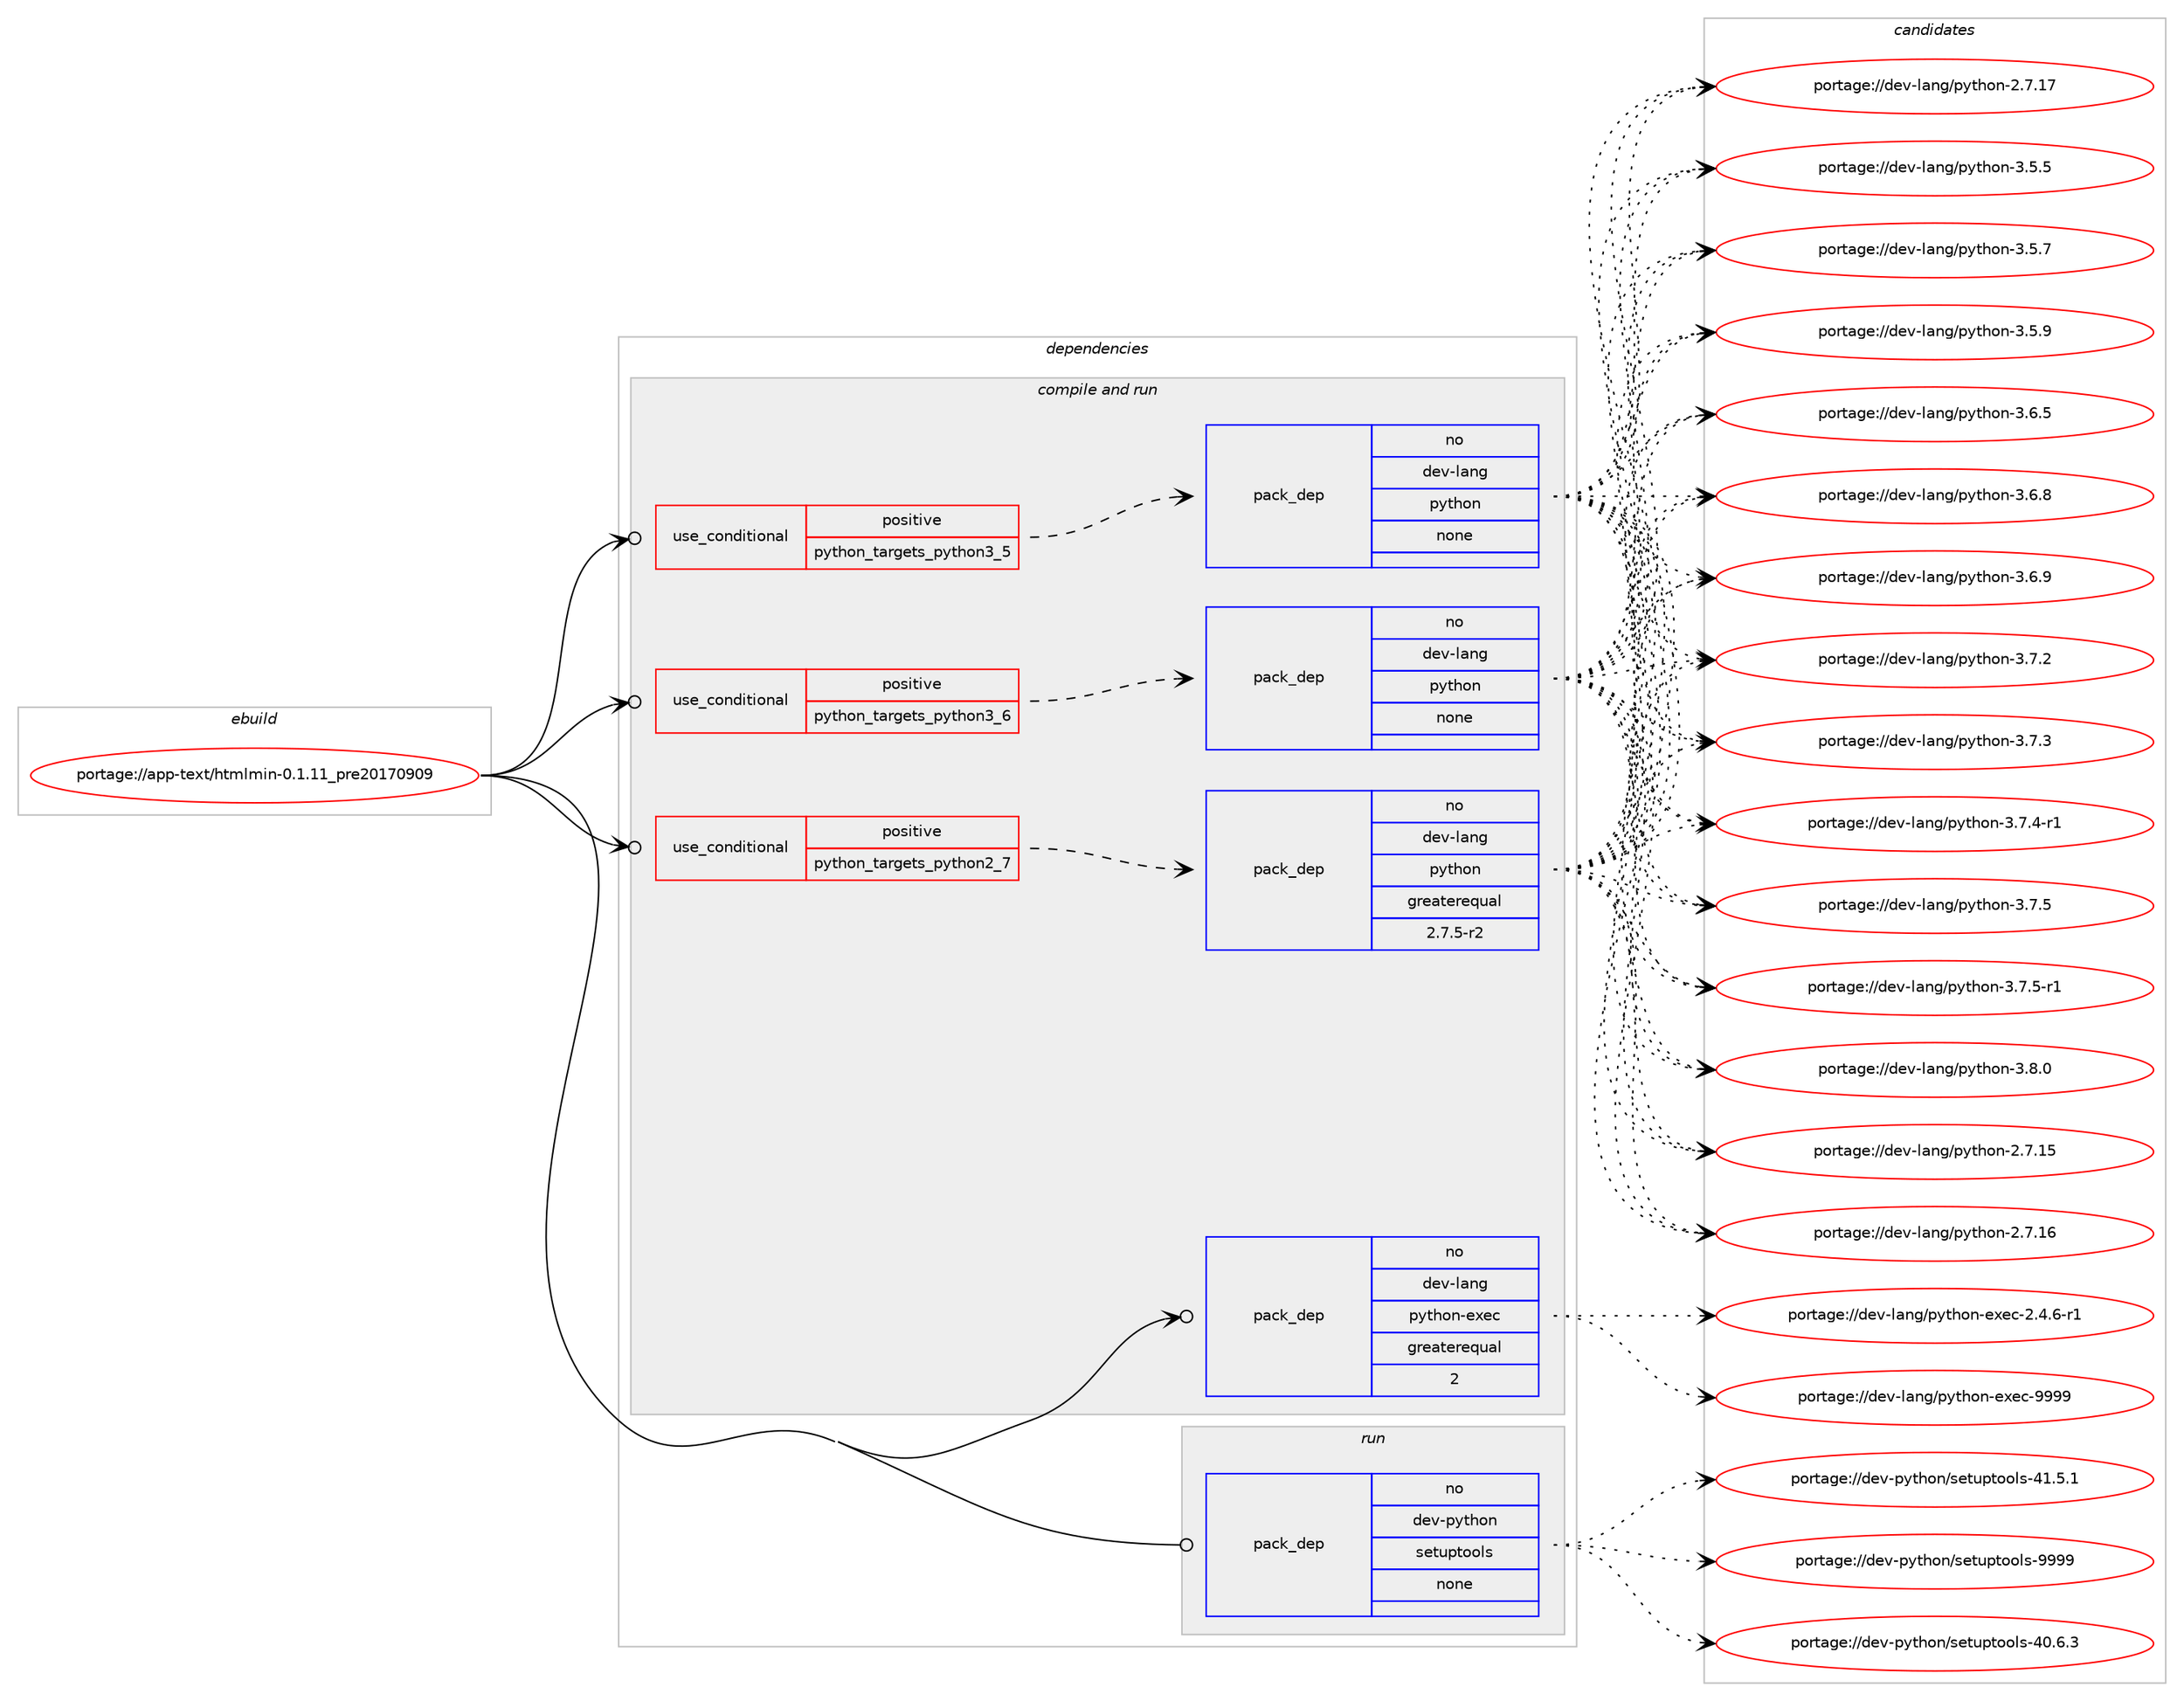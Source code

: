 digraph prolog {

# *************
# Graph options
# *************

newrank=true;
concentrate=true;
compound=true;
graph [rankdir=LR,fontname=Helvetica,fontsize=10,ranksep=1.5];#, ranksep=2.5, nodesep=0.2];
edge  [arrowhead=vee];
node  [fontname=Helvetica,fontsize=10];

# **********
# The ebuild
# **********

subgraph cluster_leftcol {
color=gray;
rank=same;
label=<<i>ebuild</i>>;
id [label="portage://app-text/htmlmin-0.1.11_pre20170909", color=red, width=4, href="../app-text/htmlmin-0.1.11_pre20170909.svg"];
}

# ****************
# The dependencies
# ****************

subgraph cluster_midcol {
color=gray;
label=<<i>dependencies</i>>;
subgraph cluster_compile {
fillcolor="#eeeeee";
style=filled;
label=<<i>compile</i>>;
}
subgraph cluster_compileandrun {
fillcolor="#eeeeee";
style=filled;
label=<<i>compile and run</i>>;
subgraph cond10925 {
dependency44772 [label=<<TABLE BORDER="0" CELLBORDER="1" CELLSPACING="0" CELLPADDING="4"><TR><TD ROWSPAN="3" CELLPADDING="10">use_conditional</TD></TR><TR><TD>positive</TD></TR><TR><TD>python_targets_python2_7</TD></TR></TABLE>>, shape=none, color=red];
subgraph pack33089 {
dependency44773 [label=<<TABLE BORDER="0" CELLBORDER="1" CELLSPACING="0" CELLPADDING="4" WIDTH="220"><TR><TD ROWSPAN="6" CELLPADDING="30">pack_dep</TD></TR><TR><TD WIDTH="110">no</TD></TR><TR><TD>dev-lang</TD></TR><TR><TD>python</TD></TR><TR><TD>greaterequal</TD></TR><TR><TD>2.7.5-r2</TD></TR></TABLE>>, shape=none, color=blue];
}
dependency44772:e -> dependency44773:w [weight=20,style="dashed",arrowhead="vee"];
}
id:e -> dependency44772:w [weight=20,style="solid",arrowhead="odotvee"];
subgraph cond10926 {
dependency44774 [label=<<TABLE BORDER="0" CELLBORDER="1" CELLSPACING="0" CELLPADDING="4"><TR><TD ROWSPAN="3" CELLPADDING="10">use_conditional</TD></TR><TR><TD>positive</TD></TR><TR><TD>python_targets_python3_5</TD></TR></TABLE>>, shape=none, color=red];
subgraph pack33090 {
dependency44775 [label=<<TABLE BORDER="0" CELLBORDER="1" CELLSPACING="0" CELLPADDING="4" WIDTH="220"><TR><TD ROWSPAN="6" CELLPADDING="30">pack_dep</TD></TR><TR><TD WIDTH="110">no</TD></TR><TR><TD>dev-lang</TD></TR><TR><TD>python</TD></TR><TR><TD>none</TD></TR><TR><TD></TD></TR></TABLE>>, shape=none, color=blue];
}
dependency44774:e -> dependency44775:w [weight=20,style="dashed",arrowhead="vee"];
}
id:e -> dependency44774:w [weight=20,style="solid",arrowhead="odotvee"];
subgraph cond10927 {
dependency44776 [label=<<TABLE BORDER="0" CELLBORDER="1" CELLSPACING="0" CELLPADDING="4"><TR><TD ROWSPAN="3" CELLPADDING="10">use_conditional</TD></TR><TR><TD>positive</TD></TR><TR><TD>python_targets_python3_6</TD></TR></TABLE>>, shape=none, color=red];
subgraph pack33091 {
dependency44777 [label=<<TABLE BORDER="0" CELLBORDER="1" CELLSPACING="0" CELLPADDING="4" WIDTH="220"><TR><TD ROWSPAN="6" CELLPADDING="30">pack_dep</TD></TR><TR><TD WIDTH="110">no</TD></TR><TR><TD>dev-lang</TD></TR><TR><TD>python</TD></TR><TR><TD>none</TD></TR><TR><TD></TD></TR></TABLE>>, shape=none, color=blue];
}
dependency44776:e -> dependency44777:w [weight=20,style="dashed",arrowhead="vee"];
}
id:e -> dependency44776:w [weight=20,style="solid",arrowhead="odotvee"];
subgraph pack33092 {
dependency44778 [label=<<TABLE BORDER="0" CELLBORDER="1" CELLSPACING="0" CELLPADDING="4" WIDTH="220"><TR><TD ROWSPAN="6" CELLPADDING="30">pack_dep</TD></TR><TR><TD WIDTH="110">no</TD></TR><TR><TD>dev-lang</TD></TR><TR><TD>python-exec</TD></TR><TR><TD>greaterequal</TD></TR><TR><TD>2</TD></TR></TABLE>>, shape=none, color=blue];
}
id:e -> dependency44778:w [weight=20,style="solid",arrowhead="odotvee"];
}
subgraph cluster_run {
fillcolor="#eeeeee";
style=filled;
label=<<i>run</i>>;
subgraph pack33093 {
dependency44779 [label=<<TABLE BORDER="0" CELLBORDER="1" CELLSPACING="0" CELLPADDING="4" WIDTH="220"><TR><TD ROWSPAN="6" CELLPADDING="30">pack_dep</TD></TR><TR><TD WIDTH="110">no</TD></TR><TR><TD>dev-python</TD></TR><TR><TD>setuptools</TD></TR><TR><TD>none</TD></TR><TR><TD></TD></TR></TABLE>>, shape=none, color=blue];
}
id:e -> dependency44779:w [weight=20,style="solid",arrowhead="odot"];
}
}

# **************
# The candidates
# **************

subgraph cluster_choices {
rank=same;
color=gray;
label=<<i>candidates</i>>;

subgraph choice33089 {
color=black;
nodesep=1;
choiceportage10010111845108971101034711212111610411111045504655464953 [label="portage://dev-lang/python-2.7.15", color=red, width=4,href="../dev-lang/python-2.7.15.svg"];
choiceportage10010111845108971101034711212111610411111045504655464954 [label="portage://dev-lang/python-2.7.16", color=red, width=4,href="../dev-lang/python-2.7.16.svg"];
choiceportage10010111845108971101034711212111610411111045504655464955 [label="portage://dev-lang/python-2.7.17", color=red, width=4,href="../dev-lang/python-2.7.17.svg"];
choiceportage100101118451089711010347112121116104111110455146534653 [label="portage://dev-lang/python-3.5.5", color=red, width=4,href="../dev-lang/python-3.5.5.svg"];
choiceportage100101118451089711010347112121116104111110455146534655 [label="portage://dev-lang/python-3.5.7", color=red, width=4,href="../dev-lang/python-3.5.7.svg"];
choiceportage100101118451089711010347112121116104111110455146534657 [label="portage://dev-lang/python-3.5.9", color=red, width=4,href="../dev-lang/python-3.5.9.svg"];
choiceportage100101118451089711010347112121116104111110455146544653 [label="portage://dev-lang/python-3.6.5", color=red, width=4,href="../dev-lang/python-3.6.5.svg"];
choiceportage100101118451089711010347112121116104111110455146544656 [label="portage://dev-lang/python-3.6.8", color=red, width=4,href="../dev-lang/python-3.6.8.svg"];
choiceportage100101118451089711010347112121116104111110455146544657 [label="portage://dev-lang/python-3.6.9", color=red, width=4,href="../dev-lang/python-3.6.9.svg"];
choiceportage100101118451089711010347112121116104111110455146554650 [label="portage://dev-lang/python-3.7.2", color=red, width=4,href="../dev-lang/python-3.7.2.svg"];
choiceportage100101118451089711010347112121116104111110455146554651 [label="portage://dev-lang/python-3.7.3", color=red, width=4,href="../dev-lang/python-3.7.3.svg"];
choiceportage1001011184510897110103471121211161041111104551465546524511449 [label="portage://dev-lang/python-3.7.4-r1", color=red, width=4,href="../dev-lang/python-3.7.4-r1.svg"];
choiceportage100101118451089711010347112121116104111110455146554653 [label="portage://dev-lang/python-3.7.5", color=red, width=4,href="../dev-lang/python-3.7.5.svg"];
choiceportage1001011184510897110103471121211161041111104551465546534511449 [label="portage://dev-lang/python-3.7.5-r1", color=red, width=4,href="../dev-lang/python-3.7.5-r1.svg"];
choiceportage100101118451089711010347112121116104111110455146564648 [label="portage://dev-lang/python-3.8.0", color=red, width=4,href="../dev-lang/python-3.8.0.svg"];
dependency44773:e -> choiceportage10010111845108971101034711212111610411111045504655464953:w [style=dotted,weight="100"];
dependency44773:e -> choiceportage10010111845108971101034711212111610411111045504655464954:w [style=dotted,weight="100"];
dependency44773:e -> choiceportage10010111845108971101034711212111610411111045504655464955:w [style=dotted,weight="100"];
dependency44773:e -> choiceportage100101118451089711010347112121116104111110455146534653:w [style=dotted,weight="100"];
dependency44773:e -> choiceportage100101118451089711010347112121116104111110455146534655:w [style=dotted,weight="100"];
dependency44773:e -> choiceportage100101118451089711010347112121116104111110455146534657:w [style=dotted,weight="100"];
dependency44773:e -> choiceportage100101118451089711010347112121116104111110455146544653:w [style=dotted,weight="100"];
dependency44773:e -> choiceportage100101118451089711010347112121116104111110455146544656:w [style=dotted,weight="100"];
dependency44773:e -> choiceportage100101118451089711010347112121116104111110455146544657:w [style=dotted,weight="100"];
dependency44773:e -> choiceportage100101118451089711010347112121116104111110455146554650:w [style=dotted,weight="100"];
dependency44773:e -> choiceportage100101118451089711010347112121116104111110455146554651:w [style=dotted,weight="100"];
dependency44773:e -> choiceportage1001011184510897110103471121211161041111104551465546524511449:w [style=dotted,weight="100"];
dependency44773:e -> choiceportage100101118451089711010347112121116104111110455146554653:w [style=dotted,weight="100"];
dependency44773:e -> choiceportage1001011184510897110103471121211161041111104551465546534511449:w [style=dotted,weight="100"];
dependency44773:e -> choiceportage100101118451089711010347112121116104111110455146564648:w [style=dotted,weight="100"];
}
subgraph choice33090 {
color=black;
nodesep=1;
choiceportage10010111845108971101034711212111610411111045504655464953 [label="portage://dev-lang/python-2.7.15", color=red, width=4,href="../dev-lang/python-2.7.15.svg"];
choiceportage10010111845108971101034711212111610411111045504655464954 [label="portage://dev-lang/python-2.7.16", color=red, width=4,href="../dev-lang/python-2.7.16.svg"];
choiceportage10010111845108971101034711212111610411111045504655464955 [label="portage://dev-lang/python-2.7.17", color=red, width=4,href="../dev-lang/python-2.7.17.svg"];
choiceportage100101118451089711010347112121116104111110455146534653 [label="portage://dev-lang/python-3.5.5", color=red, width=4,href="../dev-lang/python-3.5.5.svg"];
choiceportage100101118451089711010347112121116104111110455146534655 [label="portage://dev-lang/python-3.5.7", color=red, width=4,href="../dev-lang/python-3.5.7.svg"];
choiceportage100101118451089711010347112121116104111110455146534657 [label="portage://dev-lang/python-3.5.9", color=red, width=4,href="../dev-lang/python-3.5.9.svg"];
choiceportage100101118451089711010347112121116104111110455146544653 [label="portage://dev-lang/python-3.6.5", color=red, width=4,href="../dev-lang/python-3.6.5.svg"];
choiceportage100101118451089711010347112121116104111110455146544656 [label="portage://dev-lang/python-3.6.8", color=red, width=4,href="../dev-lang/python-3.6.8.svg"];
choiceportage100101118451089711010347112121116104111110455146544657 [label="portage://dev-lang/python-3.6.9", color=red, width=4,href="../dev-lang/python-3.6.9.svg"];
choiceportage100101118451089711010347112121116104111110455146554650 [label="portage://dev-lang/python-3.7.2", color=red, width=4,href="../dev-lang/python-3.7.2.svg"];
choiceportage100101118451089711010347112121116104111110455146554651 [label="portage://dev-lang/python-3.7.3", color=red, width=4,href="../dev-lang/python-3.7.3.svg"];
choiceportage1001011184510897110103471121211161041111104551465546524511449 [label="portage://dev-lang/python-3.7.4-r1", color=red, width=4,href="../dev-lang/python-3.7.4-r1.svg"];
choiceportage100101118451089711010347112121116104111110455146554653 [label="portage://dev-lang/python-3.7.5", color=red, width=4,href="../dev-lang/python-3.7.5.svg"];
choiceportage1001011184510897110103471121211161041111104551465546534511449 [label="portage://dev-lang/python-3.7.5-r1", color=red, width=4,href="../dev-lang/python-3.7.5-r1.svg"];
choiceportage100101118451089711010347112121116104111110455146564648 [label="portage://dev-lang/python-3.8.0", color=red, width=4,href="../dev-lang/python-3.8.0.svg"];
dependency44775:e -> choiceportage10010111845108971101034711212111610411111045504655464953:w [style=dotted,weight="100"];
dependency44775:e -> choiceportage10010111845108971101034711212111610411111045504655464954:w [style=dotted,weight="100"];
dependency44775:e -> choiceportage10010111845108971101034711212111610411111045504655464955:w [style=dotted,weight="100"];
dependency44775:e -> choiceportage100101118451089711010347112121116104111110455146534653:w [style=dotted,weight="100"];
dependency44775:e -> choiceportage100101118451089711010347112121116104111110455146534655:w [style=dotted,weight="100"];
dependency44775:e -> choiceportage100101118451089711010347112121116104111110455146534657:w [style=dotted,weight="100"];
dependency44775:e -> choiceportage100101118451089711010347112121116104111110455146544653:w [style=dotted,weight="100"];
dependency44775:e -> choiceportage100101118451089711010347112121116104111110455146544656:w [style=dotted,weight="100"];
dependency44775:e -> choiceportage100101118451089711010347112121116104111110455146544657:w [style=dotted,weight="100"];
dependency44775:e -> choiceportage100101118451089711010347112121116104111110455146554650:w [style=dotted,weight="100"];
dependency44775:e -> choiceportage100101118451089711010347112121116104111110455146554651:w [style=dotted,weight="100"];
dependency44775:e -> choiceportage1001011184510897110103471121211161041111104551465546524511449:w [style=dotted,weight="100"];
dependency44775:e -> choiceportage100101118451089711010347112121116104111110455146554653:w [style=dotted,weight="100"];
dependency44775:e -> choiceportage1001011184510897110103471121211161041111104551465546534511449:w [style=dotted,weight="100"];
dependency44775:e -> choiceportage100101118451089711010347112121116104111110455146564648:w [style=dotted,weight="100"];
}
subgraph choice33091 {
color=black;
nodesep=1;
choiceportage10010111845108971101034711212111610411111045504655464953 [label="portage://dev-lang/python-2.7.15", color=red, width=4,href="../dev-lang/python-2.7.15.svg"];
choiceportage10010111845108971101034711212111610411111045504655464954 [label="portage://dev-lang/python-2.7.16", color=red, width=4,href="../dev-lang/python-2.7.16.svg"];
choiceportage10010111845108971101034711212111610411111045504655464955 [label="portage://dev-lang/python-2.7.17", color=red, width=4,href="../dev-lang/python-2.7.17.svg"];
choiceportage100101118451089711010347112121116104111110455146534653 [label="portage://dev-lang/python-3.5.5", color=red, width=4,href="../dev-lang/python-3.5.5.svg"];
choiceportage100101118451089711010347112121116104111110455146534655 [label="portage://dev-lang/python-3.5.7", color=red, width=4,href="../dev-lang/python-3.5.7.svg"];
choiceportage100101118451089711010347112121116104111110455146534657 [label="portage://dev-lang/python-3.5.9", color=red, width=4,href="../dev-lang/python-3.5.9.svg"];
choiceportage100101118451089711010347112121116104111110455146544653 [label="portage://dev-lang/python-3.6.5", color=red, width=4,href="../dev-lang/python-3.6.5.svg"];
choiceportage100101118451089711010347112121116104111110455146544656 [label="portage://dev-lang/python-3.6.8", color=red, width=4,href="../dev-lang/python-3.6.8.svg"];
choiceportage100101118451089711010347112121116104111110455146544657 [label="portage://dev-lang/python-3.6.9", color=red, width=4,href="../dev-lang/python-3.6.9.svg"];
choiceportage100101118451089711010347112121116104111110455146554650 [label="portage://dev-lang/python-3.7.2", color=red, width=4,href="../dev-lang/python-3.7.2.svg"];
choiceportage100101118451089711010347112121116104111110455146554651 [label="portage://dev-lang/python-3.7.3", color=red, width=4,href="../dev-lang/python-3.7.3.svg"];
choiceportage1001011184510897110103471121211161041111104551465546524511449 [label="portage://dev-lang/python-3.7.4-r1", color=red, width=4,href="../dev-lang/python-3.7.4-r1.svg"];
choiceportage100101118451089711010347112121116104111110455146554653 [label="portage://dev-lang/python-3.7.5", color=red, width=4,href="../dev-lang/python-3.7.5.svg"];
choiceportage1001011184510897110103471121211161041111104551465546534511449 [label="portage://dev-lang/python-3.7.5-r1", color=red, width=4,href="../dev-lang/python-3.7.5-r1.svg"];
choiceportage100101118451089711010347112121116104111110455146564648 [label="portage://dev-lang/python-3.8.0", color=red, width=4,href="../dev-lang/python-3.8.0.svg"];
dependency44777:e -> choiceportage10010111845108971101034711212111610411111045504655464953:w [style=dotted,weight="100"];
dependency44777:e -> choiceportage10010111845108971101034711212111610411111045504655464954:w [style=dotted,weight="100"];
dependency44777:e -> choiceportage10010111845108971101034711212111610411111045504655464955:w [style=dotted,weight="100"];
dependency44777:e -> choiceportage100101118451089711010347112121116104111110455146534653:w [style=dotted,weight="100"];
dependency44777:e -> choiceportage100101118451089711010347112121116104111110455146534655:w [style=dotted,weight="100"];
dependency44777:e -> choiceportage100101118451089711010347112121116104111110455146534657:w [style=dotted,weight="100"];
dependency44777:e -> choiceportage100101118451089711010347112121116104111110455146544653:w [style=dotted,weight="100"];
dependency44777:e -> choiceportage100101118451089711010347112121116104111110455146544656:w [style=dotted,weight="100"];
dependency44777:e -> choiceportage100101118451089711010347112121116104111110455146544657:w [style=dotted,weight="100"];
dependency44777:e -> choiceportage100101118451089711010347112121116104111110455146554650:w [style=dotted,weight="100"];
dependency44777:e -> choiceportage100101118451089711010347112121116104111110455146554651:w [style=dotted,weight="100"];
dependency44777:e -> choiceportage1001011184510897110103471121211161041111104551465546524511449:w [style=dotted,weight="100"];
dependency44777:e -> choiceportage100101118451089711010347112121116104111110455146554653:w [style=dotted,weight="100"];
dependency44777:e -> choiceportage1001011184510897110103471121211161041111104551465546534511449:w [style=dotted,weight="100"];
dependency44777:e -> choiceportage100101118451089711010347112121116104111110455146564648:w [style=dotted,weight="100"];
}
subgraph choice33092 {
color=black;
nodesep=1;
choiceportage10010111845108971101034711212111610411111045101120101994550465246544511449 [label="portage://dev-lang/python-exec-2.4.6-r1", color=red, width=4,href="../dev-lang/python-exec-2.4.6-r1.svg"];
choiceportage10010111845108971101034711212111610411111045101120101994557575757 [label="portage://dev-lang/python-exec-9999", color=red, width=4,href="../dev-lang/python-exec-9999.svg"];
dependency44778:e -> choiceportage10010111845108971101034711212111610411111045101120101994550465246544511449:w [style=dotted,weight="100"];
dependency44778:e -> choiceportage10010111845108971101034711212111610411111045101120101994557575757:w [style=dotted,weight="100"];
}
subgraph choice33093 {
color=black;
nodesep=1;
choiceportage100101118451121211161041111104711510111611711211611111110811545524846544651 [label="portage://dev-python/setuptools-40.6.3", color=red, width=4,href="../dev-python/setuptools-40.6.3.svg"];
choiceportage100101118451121211161041111104711510111611711211611111110811545524946534649 [label="portage://dev-python/setuptools-41.5.1", color=red, width=4,href="../dev-python/setuptools-41.5.1.svg"];
choiceportage10010111845112121116104111110471151011161171121161111111081154557575757 [label="portage://dev-python/setuptools-9999", color=red, width=4,href="../dev-python/setuptools-9999.svg"];
dependency44779:e -> choiceportage100101118451121211161041111104711510111611711211611111110811545524846544651:w [style=dotted,weight="100"];
dependency44779:e -> choiceportage100101118451121211161041111104711510111611711211611111110811545524946534649:w [style=dotted,weight="100"];
dependency44779:e -> choiceportage10010111845112121116104111110471151011161171121161111111081154557575757:w [style=dotted,weight="100"];
}
}

}
